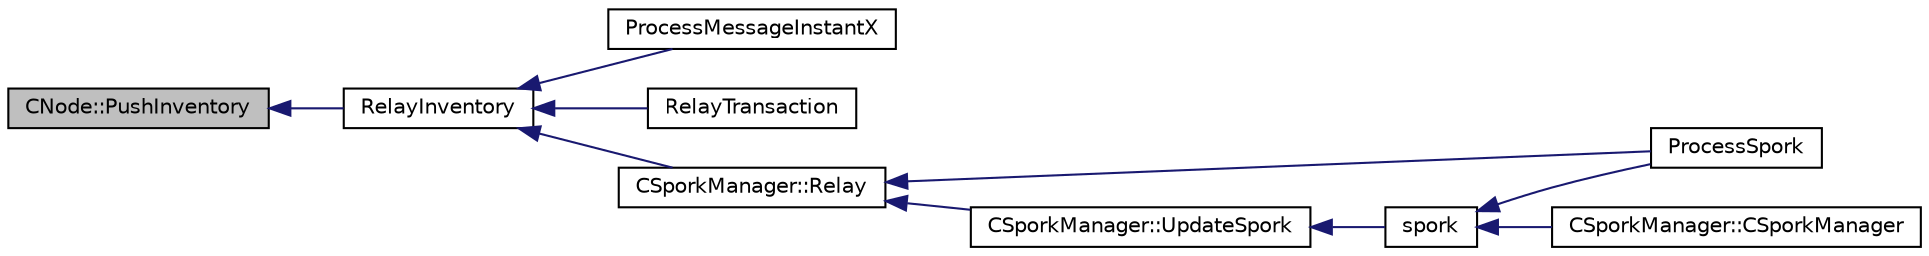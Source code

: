 digraph "CNode::PushInventory"
{
  edge [fontname="Helvetica",fontsize="10",labelfontname="Helvetica",labelfontsize="10"];
  node [fontname="Helvetica",fontsize="10",shape=record];
  rankdir="LR";
  Node151 [label="CNode::PushInventory",height=0.2,width=0.4,color="black", fillcolor="grey75", style="filled", fontcolor="black"];
  Node151 -> Node152 [dir="back",color="midnightblue",fontsize="10",style="solid",fontname="Helvetica"];
  Node152 [label="RelayInventory",height=0.2,width=0.4,color="black", fillcolor="white", style="filled",URL="$net_8h.html#a8efddffaa3931e6bafecaac5e0605d1b"];
  Node152 -> Node153 [dir="back",color="midnightblue",fontsize="10",style="solid",fontname="Helvetica"];
  Node153 [label="ProcessMessageInstantX",height=0.2,width=0.4,color="black", fillcolor="white", style="filled",URL="$instantx_8h.html#aa516cb499ead2691d8ab216a499db5d0"];
  Node152 -> Node154 [dir="back",color="midnightblue",fontsize="10",style="solid",fontname="Helvetica"];
  Node154 [label="RelayTransaction",height=0.2,width=0.4,color="black", fillcolor="white", style="filled",URL="$net_8h.html#aa7eea5ebcc85b5a7a0ae3716608bfffe"];
  Node152 -> Node155 [dir="back",color="midnightblue",fontsize="10",style="solid",fontname="Helvetica"];
  Node155 [label="CSporkManager::Relay",height=0.2,width=0.4,color="black", fillcolor="white", style="filled",URL="$class_c_spork_manager.html#ae8651894670c02ecb5f99806376d5af2"];
  Node155 -> Node156 [dir="back",color="midnightblue",fontsize="10",style="solid",fontname="Helvetica"];
  Node156 [label="ProcessSpork",height=0.2,width=0.4,color="black", fillcolor="white", style="filled",URL="$spork_8h.html#a3f9c24c1f4c012152fb4422ca981610a"];
  Node155 -> Node157 [dir="back",color="midnightblue",fontsize="10",style="solid",fontname="Helvetica"];
  Node157 [label="CSporkManager::UpdateSpork",height=0.2,width=0.4,color="black", fillcolor="white", style="filled",URL="$class_c_spork_manager.html#a51293c5c9db22f4435f044b4ccb65028"];
  Node157 -> Node158 [dir="back",color="midnightblue",fontsize="10",style="solid",fontname="Helvetica"];
  Node158 [label="spork",height=0.2,width=0.4,color="black", fillcolor="white", style="filled",URL="$rpcmisc_8cpp.html#a8dcc7f3e5749bbd1dad163b85d0abdcb"];
  Node158 -> Node156 [dir="back",color="midnightblue",fontsize="10",style="solid",fontname="Helvetica"];
  Node158 -> Node159 [dir="back",color="midnightblue",fontsize="10",style="solid",fontname="Helvetica"];
  Node159 [label="CSporkManager::CSporkManager",height=0.2,width=0.4,color="black", fillcolor="white", style="filled",URL="$class_c_spork_manager.html#af25ba284196ede7288bc9855e7f8a8a5"];
}
